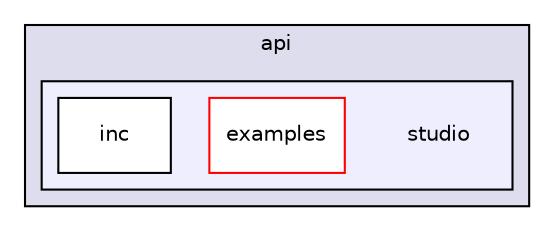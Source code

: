 digraph "fmod/android/fmodstudioapi10503android/api/studio" {
  compound=true
  node [ fontsize="10", fontname="Helvetica"];
  edge [ labelfontsize="10", labelfontname="Helvetica"];
  subgraph clusterdir_e5ce7c90cac85f1dfe54c6c62dce807b {
    graph [ bgcolor="#ddddee", pencolor="black", label="api" fontname="Helvetica", fontsize="10", URL="dir_e5ce7c90cac85f1dfe54c6c62dce807b.html"]
  subgraph clusterdir_b3b05b33acbde359767e085880e81c86 {
    graph [ bgcolor="#eeeeff", pencolor="black", label="" URL="dir_b3b05b33acbde359767e085880e81c86.html"];
    dir_b3b05b33acbde359767e085880e81c86 [shape=plaintext label="studio"];
    dir_41df699c73c259cda47e8966850fbbf1 [shape=box label="examples" color="red" fillcolor="white" style="filled" URL="dir_41df699c73c259cda47e8966850fbbf1.html"];
    dir_16e27204609a83cbdaa1d36dae3b2cdf [shape=box label="inc" color="black" fillcolor="white" style="filled" URL="dir_16e27204609a83cbdaa1d36dae3b2cdf.html"];
  }
  }
}
